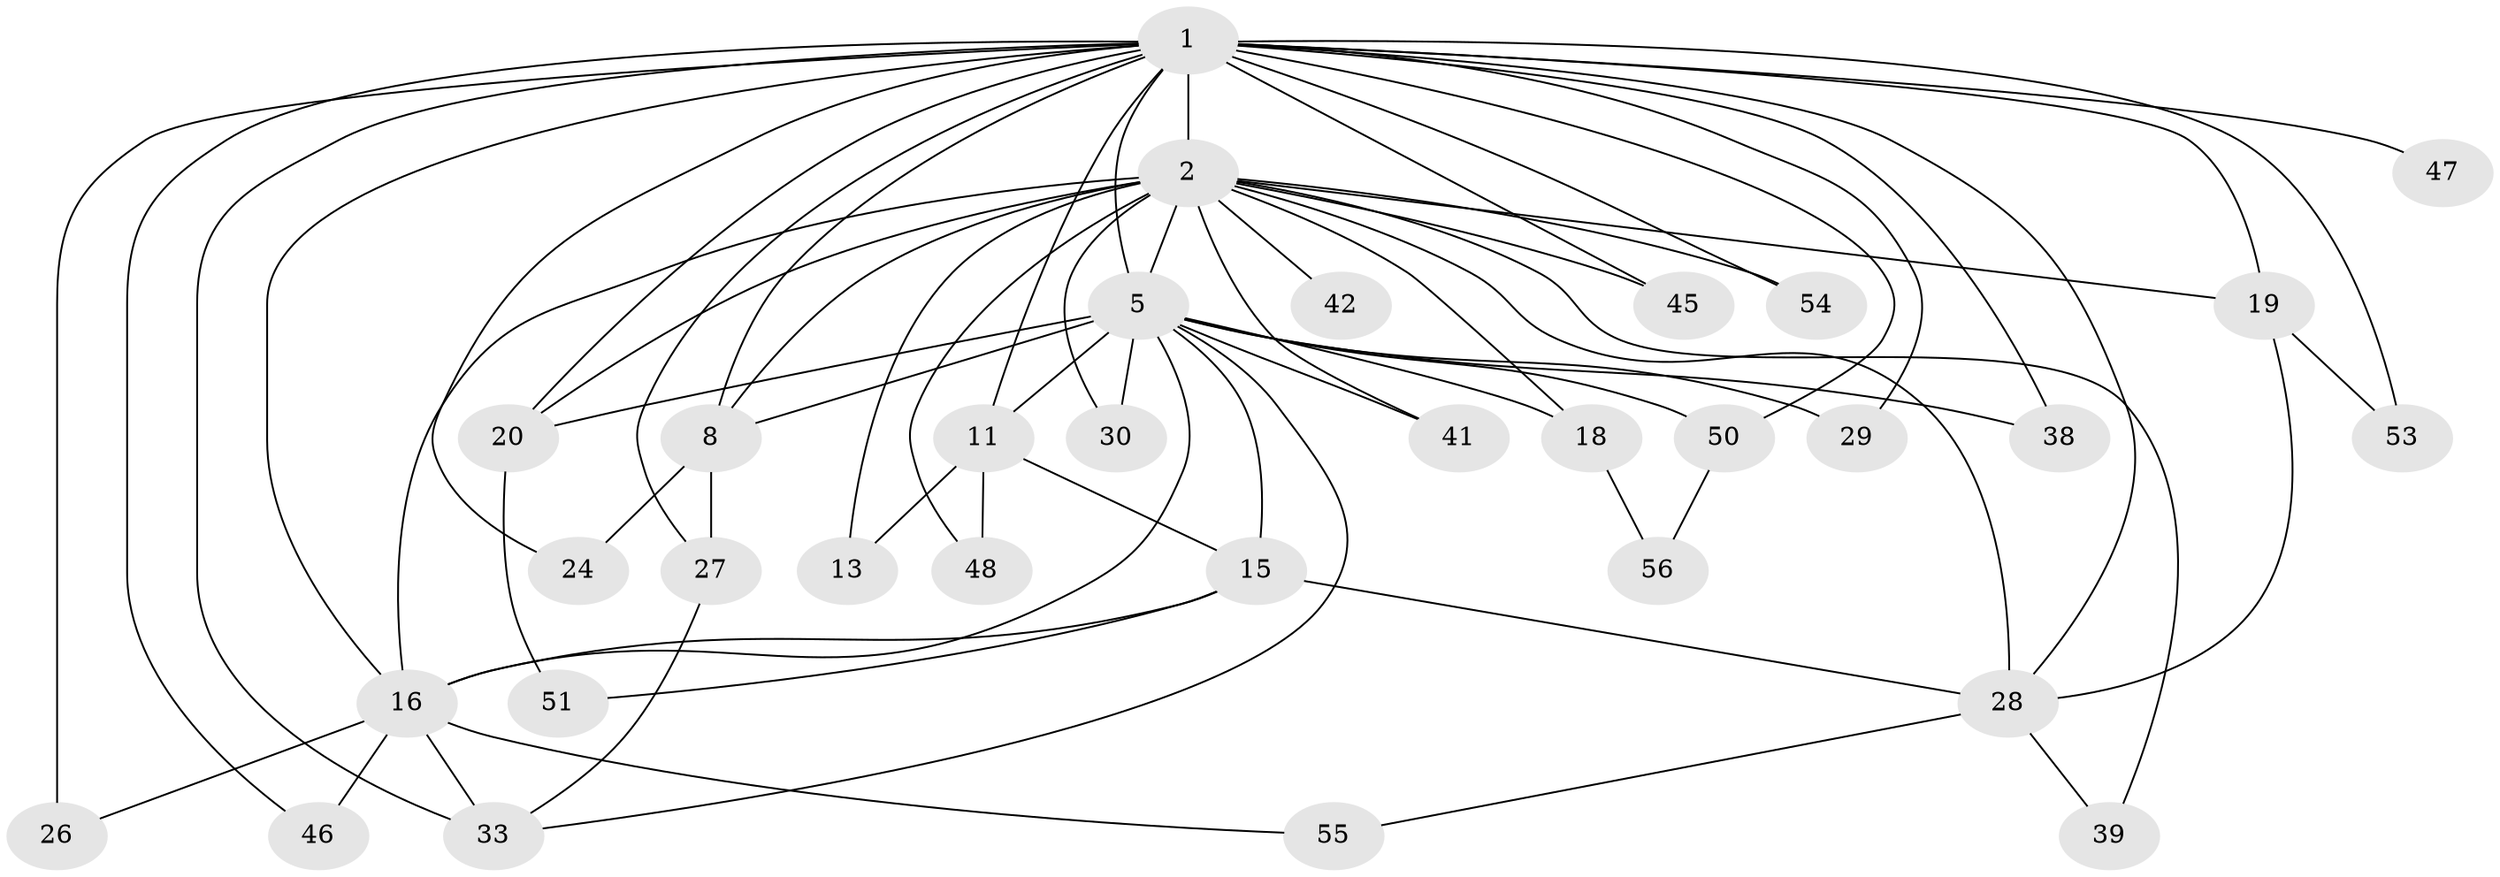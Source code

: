 // original degree distribution, {11: 0.015625, 15: 0.03125, 18: 0.03125, 24: 0.015625, 16: 0.03125, 14: 0.015625, 10: 0.015625, 5: 0.046875, 2: 0.515625, 6: 0.0625, 3: 0.1875, 4: 0.03125}
// Generated by graph-tools (version 1.1) at 2025/17/03/04/25 18:17:27]
// undirected, 32 vertices, 67 edges
graph export_dot {
graph [start="1"]
  node [color=gray90,style=filled];
  1 [super="+3"];
  2 [super="+58+25+52+10+6"];
  5 [super="+17+12+14+22+49+36+40"];
  8;
  11;
  13;
  15;
  16 [super="+21+23"];
  18;
  19;
  20;
  24;
  26;
  27;
  28 [super="+64"];
  29;
  30;
  33 [super="+34"];
  38;
  39;
  41;
  42;
  45;
  46;
  47;
  48;
  50;
  51;
  53;
  54;
  55;
  56;
  1 -- 2 [weight=19];
  1 -- 5 [weight=10];
  1 -- 8 [weight=6];
  1 -- 47 [weight=3];
  1 -- 11;
  1 -- 19;
  1 -- 20;
  1 -- 24;
  1 -- 26 [weight=2];
  1 -- 27;
  1 -- 28;
  1 -- 29;
  1 -- 38;
  1 -- 45;
  1 -- 46;
  1 -- 50;
  1 -- 53;
  1 -- 54;
  1 -- 16;
  1 -- 33;
  2 -- 5 [weight=3];
  2 -- 8 [weight=4];
  2 -- 19;
  2 -- 30;
  2 -- 20 [weight=2];
  2 -- 48;
  2 -- 54;
  2 -- 13;
  2 -- 39;
  2 -- 41;
  2 -- 42;
  2 -- 45;
  2 -- 16 [weight=2];
  2 -- 18;
  2 -- 28;
  5 -- 8 [weight=2];
  5 -- 11;
  5 -- 15;
  5 -- 18;
  5 -- 29;
  5 -- 30;
  5 -- 38;
  5 -- 41;
  5 -- 50;
  5 -- 16;
  5 -- 20;
  5 -- 33;
  8 -- 24;
  8 -- 27;
  11 -- 13;
  11 -- 15;
  11 -- 48;
  15 -- 16;
  15 -- 51;
  15 -- 28;
  16 -- 26;
  16 -- 55;
  16 -- 33;
  16 -- 46;
  18 -- 56;
  19 -- 28;
  19 -- 53;
  20 -- 51;
  27 -- 33;
  28 -- 39;
  28 -- 55;
  50 -- 56;
}
